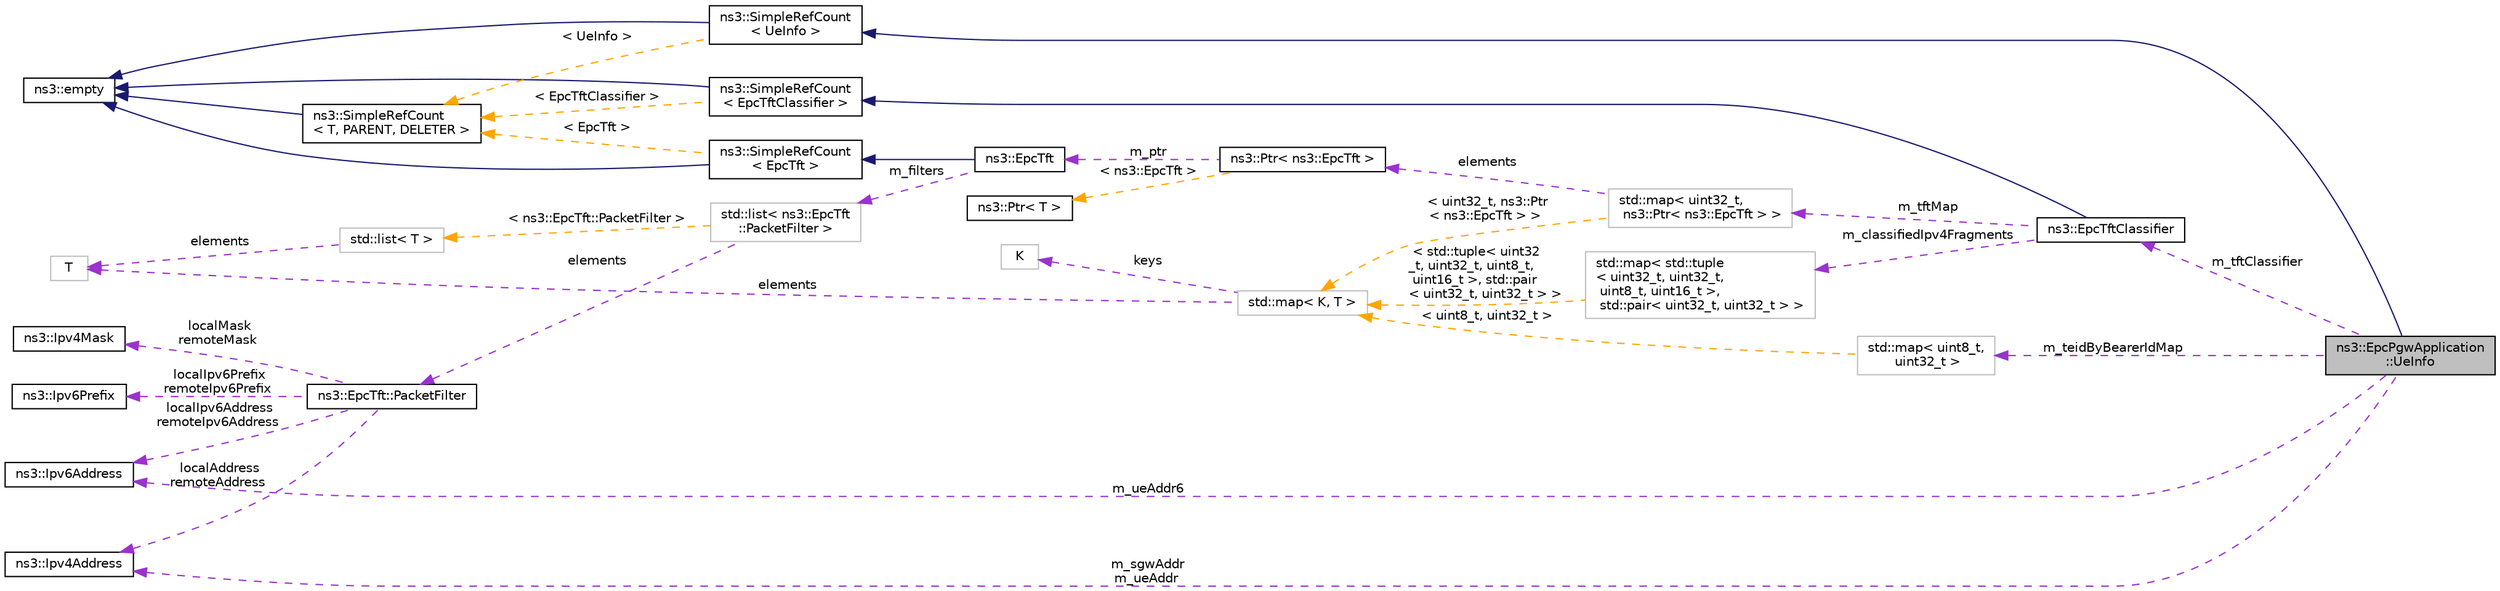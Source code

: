 digraph "ns3::EpcPgwApplication::UeInfo"
{
 // LATEX_PDF_SIZE
  edge [fontname="Helvetica",fontsize="10",labelfontname="Helvetica",labelfontsize="10"];
  node [fontname="Helvetica",fontsize="10",shape=record];
  rankdir="LR";
  Node1 [label="ns3::EpcPgwApplication\l::UeInfo",height=0.2,width=0.4,color="black", fillcolor="grey75", style="filled", fontcolor="black",tooltip="store info for each UE connected to this PGW"];
  Node2 -> Node1 [dir="back",color="midnightblue",fontsize="10",style="solid",fontname="Helvetica"];
  Node2 [label="ns3::SimpleRefCount\l\< UeInfo \>",height=0.2,width=0.4,color="black", fillcolor="white", style="filled",URL="$classns3_1_1_simple_ref_count.html",tooltip=" "];
  Node3 -> Node2 [dir="back",color="midnightblue",fontsize="10",style="solid",fontname="Helvetica"];
  Node3 [label="ns3::empty",height=0.2,width=0.4,color="black", fillcolor="white", style="filled",URL="$classns3_1_1empty.html",tooltip="make Callback use a separate empty type"];
  Node4 -> Node2 [dir="back",color="orange",fontsize="10",style="dashed",label=" \< UeInfo \>" ,fontname="Helvetica"];
  Node4 [label="ns3::SimpleRefCount\l\< T, PARENT, DELETER \>",height=0.2,width=0.4,color="black", fillcolor="white", style="filled",URL="$classns3_1_1_simple_ref_count.html",tooltip="A template-based reference counting class."];
  Node3 -> Node4 [dir="back",color="midnightblue",fontsize="10",style="solid",fontname="Helvetica"];
  Node5 -> Node1 [dir="back",color="darkorchid3",fontsize="10",style="dashed",label=" m_ueAddr6" ,fontname="Helvetica"];
  Node5 [label="ns3::Ipv6Address",height=0.2,width=0.4,color="black", fillcolor="white", style="filled",URL="$classns3_1_1_ipv6_address.html",tooltip="Describes an IPv6 address."];
  Node6 -> Node1 [dir="back",color="darkorchid3",fontsize="10",style="dashed",label=" m_sgwAddr\nm_ueAddr" ,fontname="Helvetica"];
  Node6 [label="ns3::Ipv4Address",height=0.2,width=0.4,color="black", fillcolor="white", style="filled",URL="$classns3_1_1_ipv4_address.html",tooltip="Ipv4 addresses are stored in host order in this class."];
  Node7 -> Node1 [dir="back",color="darkorchid3",fontsize="10",style="dashed",label=" m_teidByBearerIdMap" ,fontname="Helvetica"];
  Node7 [label="std::map\< uint8_t,\l uint32_t \>",height=0.2,width=0.4,color="grey75", fillcolor="white", style="filled",tooltip=" "];
  Node8 -> Node7 [dir="back",color="orange",fontsize="10",style="dashed",label=" \< uint8_t, uint32_t \>" ,fontname="Helvetica"];
  Node8 [label="std::map\< K, T \>",height=0.2,width=0.4,color="grey75", fillcolor="white", style="filled",tooltip=" "];
  Node9 -> Node8 [dir="back",color="darkorchid3",fontsize="10",style="dashed",label=" keys" ,fontname="Helvetica"];
  Node9 [label="K",height=0.2,width=0.4,color="grey75", fillcolor="white", style="filled",tooltip=" "];
  Node10 -> Node8 [dir="back",color="darkorchid3",fontsize="10",style="dashed",label=" elements" ,fontname="Helvetica"];
  Node10 [label="T",height=0.2,width=0.4,color="grey75", fillcolor="white", style="filled",tooltip=" "];
  Node11 -> Node1 [dir="back",color="darkorchid3",fontsize="10",style="dashed",label=" m_tftClassifier" ,fontname="Helvetica"];
  Node11 [label="ns3::EpcTftClassifier",height=0.2,width=0.4,color="black", fillcolor="white", style="filled",URL="$classns3_1_1_epc_tft_classifier.html",tooltip="classifies IP packets according to Traffic Flow Templates (TFTs)"];
  Node12 -> Node11 [dir="back",color="midnightblue",fontsize="10",style="solid",fontname="Helvetica"];
  Node12 [label="ns3::SimpleRefCount\l\< EpcTftClassifier \>",height=0.2,width=0.4,color="black", fillcolor="white", style="filled",URL="$classns3_1_1_simple_ref_count.html",tooltip=" "];
  Node3 -> Node12 [dir="back",color="midnightblue",fontsize="10",style="solid",fontname="Helvetica"];
  Node4 -> Node12 [dir="back",color="orange",fontsize="10",style="dashed",label=" \< EpcTftClassifier \>" ,fontname="Helvetica"];
  Node13 -> Node11 [dir="back",color="darkorchid3",fontsize="10",style="dashed",label=" m_tftMap" ,fontname="Helvetica"];
  Node13 [label="std::map\< uint32_t,\l ns3::Ptr\< ns3::EpcTft \> \>",height=0.2,width=0.4,color="grey75", fillcolor="white", style="filled",tooltip=" "];
  Node14 -> Node13 [dir="back",color="darkorchid3",fontsize="10",style="dashed",label=" elements" ,fontname="Helvetica"];
  Node14 [label="ns3::Ptr\< ns3::EpcTft \>",height=0.2,width=0.4,color="black", fillcolor="white", style="filled",URL="$classns3_1_1_ptr.html",tooltip=" "];
  Node15 -> Node14 [dir="back",color="darkorchid3",fontsize="10",style="dashed",label=" m_ptr" ,fontname="Helvetica"];
  Node15 [label="ns3::EpcTft",height=0.2,width=0.4,color="black", fillcolor="white", style="filled",URL="$classns3_1_1_epc_tft.html",tooltip="This class implements the EPS bearer Traffic Flow Template (TFT), which is the set of all packet filt..."];
  Node16 -> Node15 [dir="back",color="midnightblue",fontsize="10",style="solid",fontname="Helvetica"];
  Node16 [label="ns3::SimpleRefCount\l\< EpcTft \>",height=0.2,width=0.4,color="black", fillcolor="white", style="filled",URL="$classns3_1_1_simple_ref_count.html",tooltip=" "];
  Node3 -> Node16 [dir="back",color="midnightblue",fontsize="10",style="solid",fontname="Helvetica"];
  Node4 -> Node16 [dir="back",color="orange",fontsize="10",style="dashed",label=" \< EpcTft \>" ,fontname="Helvetica"];
  Node17 -> Node15 [dir="back",color="darkorchid3",fontsize="10",style="dashed",label=" m_filters" ,fontname="Helvetica"];
  Node17 [label="std::list\< ns3::EpcTft\l::PacketFilter \>",height=0.2,width=0.4,color="grey75", fillcolor="white", style="filled",tooltip=" "];
  Node18 -> Node17 [dir="back",color="darkorchid3",fontsize="10",style="dashed",label=" elements" ,fontname="Helvetica"];
  Node18 [label="ns3::EpcTft::PacketFilter",height=0.2,width=0.4,color="black", fillcolor="white", style="filled",URL="$structns3_1_1_epc_tft_1_1_packet_filter.html",tooltip="Implement the data structure representing a TrafficFlowTemplate Packet Filter."];
  Node19 -> Node18 [dir="back",color="darkorchid3",fontsize="10",style="dashed",label=" localIpv6Prefix\nremoteIpv6Prefix" ,fontname="Helvetica"];
  Node19 [label="ns3::Ipv6Prefix",height=0.2,width=0.4,color="black", fillcolor="white", style="filled",URL="$classns3_1_1_ipv6_prefix.html",tooltip="Describes an IPv6 prefix."];
  Node5 -> Node18 [dir="back",color="darkorchid3",fontsize="10",style="dashed",label=" localIpv6Address\nremoteIpv6Address" ,fontname="Helvetica"];
  Node20 -> Node18 [dir="back",color="darkorchid3",fontsize="10",style="dashed",label=" localMask\nremoteMask" ,fontname="Helvetica"];
  Node20 [label="ns3::Ipv4Mask",height=0.2,width=0.4,color="black", fillcolor="white", style="filled",URL="$classns3_1_1_ipv4_mask.html",tooltip="a class to represent an Ipv4 address mask"];
  Node6 -> Node18 [dir="back",color="darkorchid3",fontsize="10",style="dashed",label=" localAddress\nremoteAddress" ,fontname="Helvetica"];
  Node21 -> Node17 [dir="back",color="orange",fontsize="10",style="dashed",label=" \< ns3::EpcTft::PacketFilter \>" ,fontname="Helvetica"];
  Node21 [label="std::list\< T \>",height=0.2,width=0.4,color="grey75", fillcolor="white", style="filled",tooltip=" "];
  Node10 -> Node21 [dir="back",color="darkorchid3",fontsize="10",style="dashed",label=" elements" ,fontname="Helvetica"];
  Node22 -> Node14 [dir="back",color="orange",fontsize="10",style="dashed",label=" \< ns3::EpcTft \>" ,fontname="Helvetica"];
  Node22 [label="ns3::Ptr\< T \>",height=0.2,width=0.4,color="black", fillcolor="white", style="filled",URL="$classns3_1_1_ptr.html",tooltip="Smart pointer class similar to boost::intrusive_ptr."];
  Node8 -> Node13 [dir="back",color="orange",fontsize="10",style="dashed",label=" \< uint32_t, ns3::Ptr\l\< ns3::EpcTft \> \>" ,fontname="Helvetica"];
  Node23 -> Node11 [dir="back",color="darkorchid3",fontsize="10",style="dashed",label=" m_classifiedIpv4Fragments" ,fontname="Helvetica"];
  Node23 [label="std::map\< std::tuple\l\< uint32_t, uint32_t,\l uint8_t, uint16_t \>,\l std::pair\< uint32_t, uint32_t \> \>",height=0.2,width=0.4,color="grey75", fillcolor="white", style="filled",tooltip=" "];
  Node8 -> Node23 [dir="back",color="orange",fontsize="10",style="dashed",label=" \< std::tuple\< uint32\l_t, uint32_t, uint8_t,\l uint16_t \>, std::pair\l\< uint32_t, uint32_t \> \>" ,fontname="Helvetica"];
}
